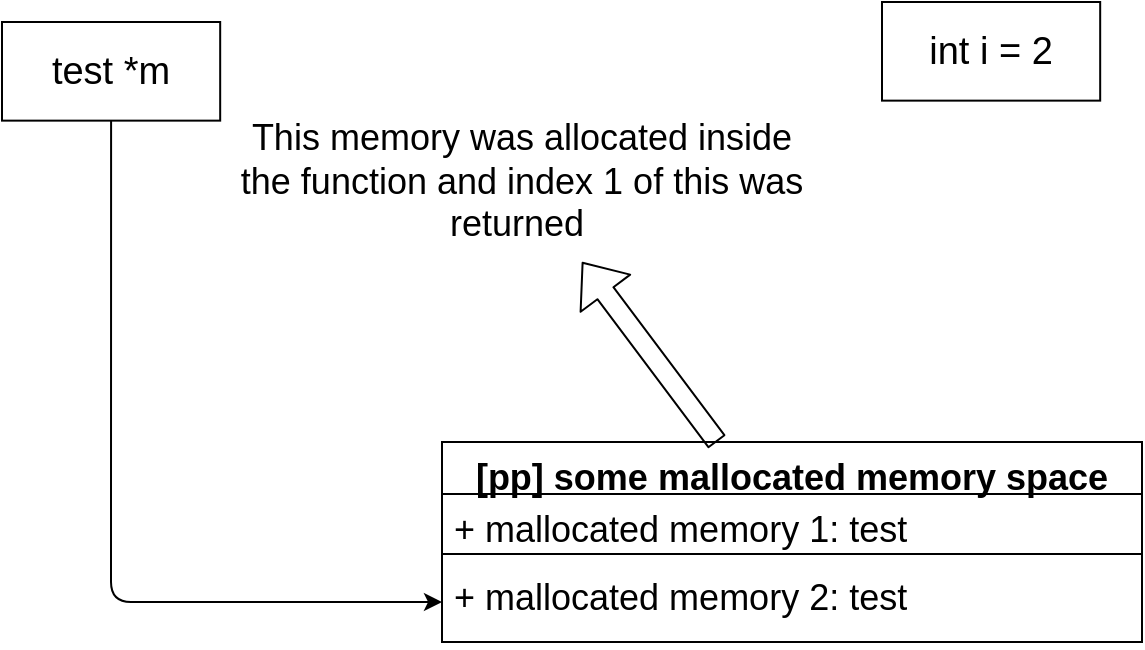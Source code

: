 <mxfile>
    <diagram name="Page-1" id="L8r9Zjeezmi3RW0B7Bdv">
        <mxGraphModel dx="1018" dy="719" grid="1" gridSize="10" guides="1" tooltips="1" connect="1" arrows="1" fold="1" page="1" pageScale="1" pageWidth="850" pageHeight="1100" math="0" shadow="0">
            <root>
                <mxCell id="0"/>
                <mxCell id="1" parent="0"/>
                <mxCell id="__goKBwlj-ygq2IXHNIL-1" value="test *m" style="rounded=0;whiteSpace=wrap;html=1;fontSize=19;" parent="1" vertex="1">
                    <mxGeometry x="120" y="110" width="109.091" height="49.322" as="geometry"/>
                </mxCell>
                <mxCell id="2" value="int i = 2" style="rounded=0;whiteSpace=wrap;html=1;fontSize=19;" vertex="1" parent="1">
                    <mxGeometry x="560" y="100" width="109.091" height="49.322" as="geometry"/>
                </mxCell>
                <mxCell id="3" value="[pp] some mallocated memory space" style="swimlane;fontStyle=1;align=center;verticalAlign=top;childLayout=stackLayout;horizontal=1;startSize=26;horizontalStack=0;resizeParent=1;resizeParentMax=0;resizeLast=0;collapsible=1;marginBottom=0;fontSize=18;" vertex="1" parent="1">
                    <mxGeometry x="340" y="320" width="350" height="100" as="geometry"/>
                </mxCell>
                <mxCell id="4" value="+ mallocated memory 1: test" style="text;strokeColor=none;fillColor=none;align=left;verticalAlign=top;spacingLeft=4;spacingRight=4;overflow=hidden;rotatable=0;points=[[0,0.5],[1,0.5]];portConstraint=eastwest;fontSize=18;" vertex="1" parent="3">
                    <mxGeometry y="26" width="350" height="26" as="geometry"/>
                </mxCell>
                <mxCell id="5" value="" style="line;strokeWidth=1;fillColor=none;align=left;verticalAlign=middle;spacingTop=-1;spacingLeft=3;spacingRight=3;rotatable=0;labelPosition=right;points=[];portConstraint=eastwest;strokeColor=inherit;fontSize=18;" vertex="1" parent="3">
                    <mxGeometry y="52" width="350" height="8" as="geometry"/>
                </mxCell>
                <mxCell id="6" value="+ mallocated memory 2: test" style="text;strokeColor=none;fillColor=none;align=left;verticalAlign=top;spacingLeft=4;spacingRight=4;overflow=hidden;rotatable=0;points=[[0,0.5],[1,0.5]];portConstraint=eastwest;fontSize=18;" vertex="1" parent="3">
                    <mxGeometry y="60" width="350" height="40" as="geometry"/>
                </mxCell>
                <mxCell id="8" value="" style="endArrow=classic;html=1;fontSize=18;entryX=0;entryY=0.5;entryDx=0;entryDy=0;exitX=0.5;exitY=1;exitDx=0;exitDy=0;edgeStyle=orthogonalEdgeStyle;" edge="1" parent="1" source="__goKBwlj-ygq2IXHNIL-1" target="6">
                    <mxGeometry width="50" height="50" relative="1" as="geometry">
                        <mxPoint x="180" y="230" as="sourcePoint"/>
                        <mxPoint x="230" y="180" as="targetPoint"/>
                    </mxGeometry>
                </mxCell>
                <mxCell id="9" value="" style="shape=flexArrow;endArrow=classic;html=1;fontSize=18;" edge="1" parent="1" source="3" target="10">
                    <mxGeometry width="50" height="50" relative="1" as="geometry">
                        <mxPoint x="375" y="290" as="sourcePoint"/>
                        <mxPoint x="425" y="240" as="targetPoint"/>
                    </mxGeometry>
                </mxCell>
                <mxCell id="10" value="This memory was allocated inside the function and index 1 of this was returned&amp;nbsp;" style="text;html=1;strokeColor=none;fillColor=none;align=center;verticalAlign=middle;whiteSpace=wrap;rounded=0;fontSize=18;" vertex="1" parent="1">
                    <mxGeometry x="230" y="150" width="300" height="80" as="geometry"/>
                </mxCell>
            </root>
        </mxGraphModel>
    </diagram>
</mxfile>